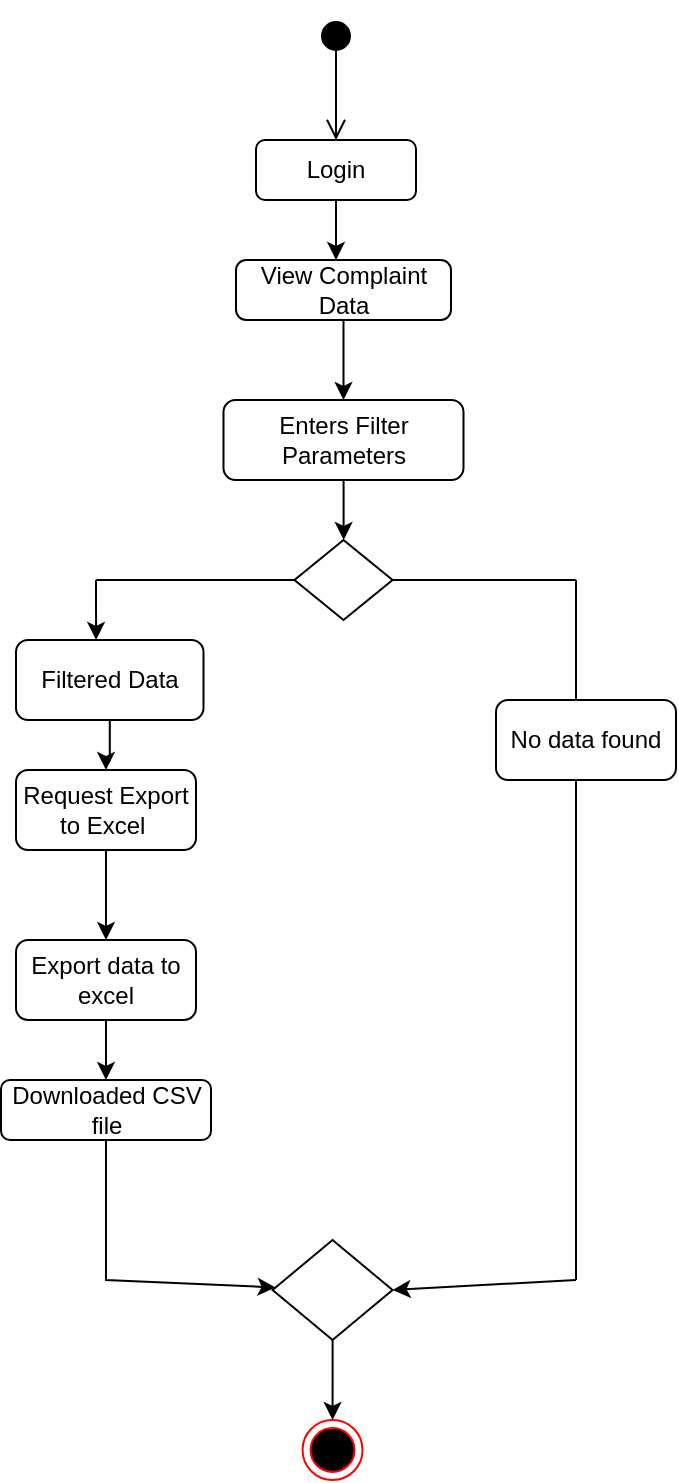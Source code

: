 <mxfile version="25.0.3">
  <diagram name="Page-1" id="o6laCmyBXh3w7ObMIiIL">
    <mxGraphModel dx="700" dy="271" grid="1" gridSize="10" guides="1" tooltips="1" connect="1" arrows="1" fold="1" page="1" pageScale="1" pageWidth="827" pageHeight="1169" math="0" shadow="0">
      <root>
        <mxCell id="0" />
        <mxCell id="1" parent="0" />
        <mxCell id="vHImkXHxYRs9-SMaKXIV-2" value="" style="html=1;verticalAlign=bottom;startArrow=circle;startFill=1;endArrow=open;startSize=6;endSize=8;curved=0;rounded=0;" edge="1" parent="1">
          <mxGeometry width="80" relative="1" as="geometry">
            <mxPoint x="390" y="210" as="sourcePoint" />
            <mxPoint x="390" y="270" as="targetPoint" />
          </mxGeometry>
        </mxCell>
        <mxCell id="vHImkXHxYRs9-SMaKXIV-3" value="Login" style="rounded=1;whiteSpace=wrap;html=1;" vertex="1" parent="1">
          <mxGeometry x="350" y="270" width="80" height="30" as="geometry" />
        </mxCell>
        <mxCell id="vHImkXHxYRs9-SMaKXIV-4" value="" style="endArrow=classic;html=1;rounded=0;exitX=0.5;exitY=1;exitDx=0;exitDy=0;" edge="1" parent="1" source="vHImkXHxYRs9-SMaKXIV-3">
          <mxGeometry width="50" height="50" relative="1" as="geometry">
            <mxPoint x="390" y="420" as="sourcePoint" />
            <mxPoint x="390" y="330" as="targetPoint" />
          </mxGeometry>
        </mxCell>
        <mxCell id="vHImkXHxYRs9-SMaKXIV-7" style="edgeStyle=orthogonalEdgeStyle;rounded=0;orthogonalLoop=1;jettySize=auto;html=1;exitX=0.5;exitY=1;exitDx=0;exitDy=0;" edge="1" parent="1" source="vHImkXHxYRs9-SMaKXIV-5" target="vHImkXHxYRs9-SMaKXIV-8">
          <mxGeometry relative="1" as="geometry">
            <mxPoint x="393.714" y="390" as="targetPoint" />
          </mxGeometry>
        </mxCell>
        <mxCell id="vHImkXHxYRs9-SMaKXIV-5" value="View Complaint Data" style="rounded=1;whiteSpace=wrap;html=1;arcSize=17;" vertex="1" parent="1">
          <mxGeometry x="340" y="330" width="107.5" height="30" as="geometry" />
        </mxCell>
        <mxCell id="vHImkXHxYRs9-SMaKXIV-9" style="edgeStyle=orthogonalEdgeStyle;rounded=0;orthogonalLoop=1;jettySize=auto;html=1;" edge="1" parent="1" source="vHImkXHxYRs9-SMaKXIV-8">
          <mxGeometry relative="1" as="geometry">
            <mxPoint x="393.829" y="470" as="targetPoint" />
          </mxGeometry>
        </mxCell>
        <mxCell id="vHImkXHxYRs9-SMaKXIV-8" value="Enters Filter Parameters" style="rounded=1;whiteSpace=wrap;html=1;" vertex="1" parent="1">
          <mxGeometry x="333.75" y="400" width="120" height="40" as="geometry" />
        </mxCell>
        <mxCell id="vHImkXHxYRs9-SMaKXIV-11" value="" style="rhombus;whiteSpace=wrap;html=1;" vertex="1" parent="1">
          <mxGeometry x="369.22" y="470" width="49.06" height="40" as="geometry" />
        </mxCell>
        <mxCell id="vHImkXHxYRs9-SMaKXIV-13" value="" style="endArrow=none;html=1;rounded=0;entryX=0;entryY=0.5;entryDx=0;entryDy=0;" edge="1" parent="1" target="vHImkXHxYRs9-SMaKXIV-11">
          <mxGeometry width="50" height="50" relative="1" as="geometry">
            <mxPoint x="270" y="490" as="sourcePoint" />
            <mxPoint x="320" y="440" as="targetPoint" />
          </mxGeometry>
        </mxCell>
        <mxCell id="vHImkXHxYRs9-SMaKXIV-22" style="edgeStyle=orthogonalEdgeStyle;rounded=0;orthogonalLoop=1;jettySize=auto;html=1;entryX=0.5;entryY=0;entryDx=0;entryDy=0;" edge="1" parent="1" source="vHImkXHxYRs9-SMaKXIV-15" target="vHImkXHxYRs9-SMaKXIV-18">
          <mxGeometry relative="1" as="geometry" />
        </mxCell>
        <mxCell id="vHImkXHxYRs9-SMaKXIV-15" value="Filtered Data" style="rounded=1;whiteSpace=wrap;html=1;" vertex="1" parent="1">
          <mxGeometry x="230" y="520" width="93.75" height="40" as="geometry" />
        </mxCell>
        <mxCell id="vHImkXHxYRs9-SMaKXIV-23" style="edgeStyle=orthogonalEdgeStyle;rounded=0;orthogonalLoop=1;jettySize=auto;html=1;" edge="1" parent="1" source="vHImkXHxYRs9-SMaKXIV-18">
          <mxGeometry relative="1" as="geometry">
            <mxPoint x="275" y="670" as="targetPoint" />
          </mxGeometry>
        </mxCell>
        <mxCell id="vHImkXHxYRs9-SMaKXIV-18" value="Request Export to Excel&amp;nbsp;" style="rounded=1;whiteSpace=wrap;html=1;" vertex="1" parent="1">
          <mxGeometry x="230" y="585" width="90" height="40" as="geometry" />
        </mxCell>
        <mxCell id="vHImkXHxYRs9-SMaKXIV-24" value="" style="endArrow=classic;html=1;rounded=0;entryX=0.427;entryY=0;entryDx=0;entryDy=0;entryPerimeter=0;" edge="1" parent="1" target="vHImkXHxYRs9-SMaKXIV-15">
          <mxGeometry width="50" height="50" relative="1" as="geometry">
            <mxPoint x="270" y="490" as="sourcePoint" />
            <mxPoint x="320" y="520" as="targetPoint" />
          </mxGeometry>
        </mxCell>
        <mxCell id="vHImkXHxYRs9-SMaKXIV-26" style="edgeStyle=orthogonalEdgeStyle;rounded=0;orthogonalLoop=1;jettySize=auto;html=1;" edge="1" parent="1" source="vHImkXHxYRs9-SMaKXIV-25" target="vHImkXHxYRs9-SMaKXIV-27">
          <mxGeometry relative="1" as="geometry">
            <mxPoint x="275" y="740" as="targetPoint" />
          </mxGeometry>
        </mxCell>
        <mxCell id="vHImkXHxYRs9-SMaKXIV-25" value="Export data to excel" style="rounded=1;whiteSpace=wrap;html=1;" vertex="1" parent="1">
          <mxGeometry x="230" y="670" width="90" height="40" as="geometry" />
        </mxCell>
        <mxCell id="vHImkXHxYRs9-SMaKXIV-27" value="Downloaded CSV file" style="rounded=1;whiteSpace=wrap;html=1;" vertex="1" parent="1">
          <mxGeometry x="222.5" y="740" width="105" height="30" as="geometry" />
        </mxCell>
        <mxCell id="vHImkXHxYRs9-SMaKXIV-28" value="" style="endArrow=none;html=1;rounded=0;exitX=1;exitY=0.5;exitDx=0;exitDy=0;" edge="1" parent="1" source="vHImkXHxYRs9-SMaKXIV-11">
          <mxGeometry width="50" height="50" relative="1" as="geometry">
            <mxPoint x="150" y="680" as="sourcePoint" />
            <mxPoint x="510" y="490" as="targetPoint" />
            <Array as="points">
              <mxPoint x="470" y="490" />
            </Array>
          </mxGeometry>
        </mxCell>
        <mxCell id="vHImkXHxYRs9-SMaKXIV-29" value="" style="endArrow=none;html=1;rounded=0;" edge="1" parent="1">
          <mxGeometry width="50" height="50" relative="1" as="geometry">
            <mxPoint x="510" y="840" as="sourcePoint" />
            <mxPoint x="510" y="490" as="targetPoint" />
          </mxGeometry>
        </mxCell>
        <mxCell id="vHImkXHxYRs9-SMaKXIV-31" value="" style="endArrow=classic;html=1;rounded=0;entryX=1;entryY=0.5;entryDx=0;entryDy=0;" edge="1" parent="1" target="vHImkXHxYRs9-SMaKXIV-35">
          <mxGeometry width="50" height="50" relative="1" as="geometry">
            <mxPoint x="510" y="840" as="sourcePoint" />
            <mxPoint x="420" y="840" as="targetPoint" />
          </mxGeometry>
        </mxCell>
        <mxCell id="vHImkXHxYRs9-SMaKXIV-34" value="" style="endArrow=classic;html=1;rounded=0;exitX=0.5;exitY=1;exitDx=0;exitDy=0;" edge="1" parent="1" source="vHImkXHxYRs9-SMaKXIV-27" target="vHImkXHxYRs9-SMaKXIV-35">
          <mxGeometry width="50" height="50" relative="1" as="geometry">
            <mxPoint x="230" y="830" as="sourcePoint" />
            <mxPoint x="360" y="840" as="targetPoint" />
            <Array as="points">
              <mxPoint x="275" y="840" />
            </Array>
          </mxGeometry>
        </mxCell>
        <mxCell id="vHImkXHxYRs9-SMaKXIV-37" style="edgeStyle=orthogonalEdgeStyle;rounded=0;orthogonalLoop=1;jettySize=auto;html=1;" edge="1" parent="1" source="vHImkXHxYRs9-SMaKXIV-35">
          <mxGeometry relative="1" as="geometry">
            <mxPoint x="388.28" y="910" as="targetPoint" />
          </mxGeometry>
        </mxCell>
        <mxCell id="vHImkXHxYRs9-SMaKXIV-35" value="" style="rhombus;whiteSpace=wrap;html=1;" vertex="1" parent="1">
          <mxGeometry x="358.28" y="820" width="60" height="50" as="geometry" />
        </mxCell>
        <mxCell id="vHImkXHxYRs9-SMaKXIV-38" value="" style="ellipse;html=1;shape=endState;fillColor=#000000;strokeColor=#ff0000;" vertex="1" parent="1">
          <mxGeometry x="373.28" y="910" width="30" height="30" as="geometry" />
        </mxCell>
        <mxCell id="vHImkXHxYRs9-SMaKXIV-40" value="No data found" style="rounded=1;whiteSpace=wrap;html=1;" vertex="1" parent="1">
          <mxGeometry x="470" y="550" width="90" height="40" as="geometry" />
        </mxCell>
      </root>
    </mxGraphModel>
  </diagram>
</mxfile>
